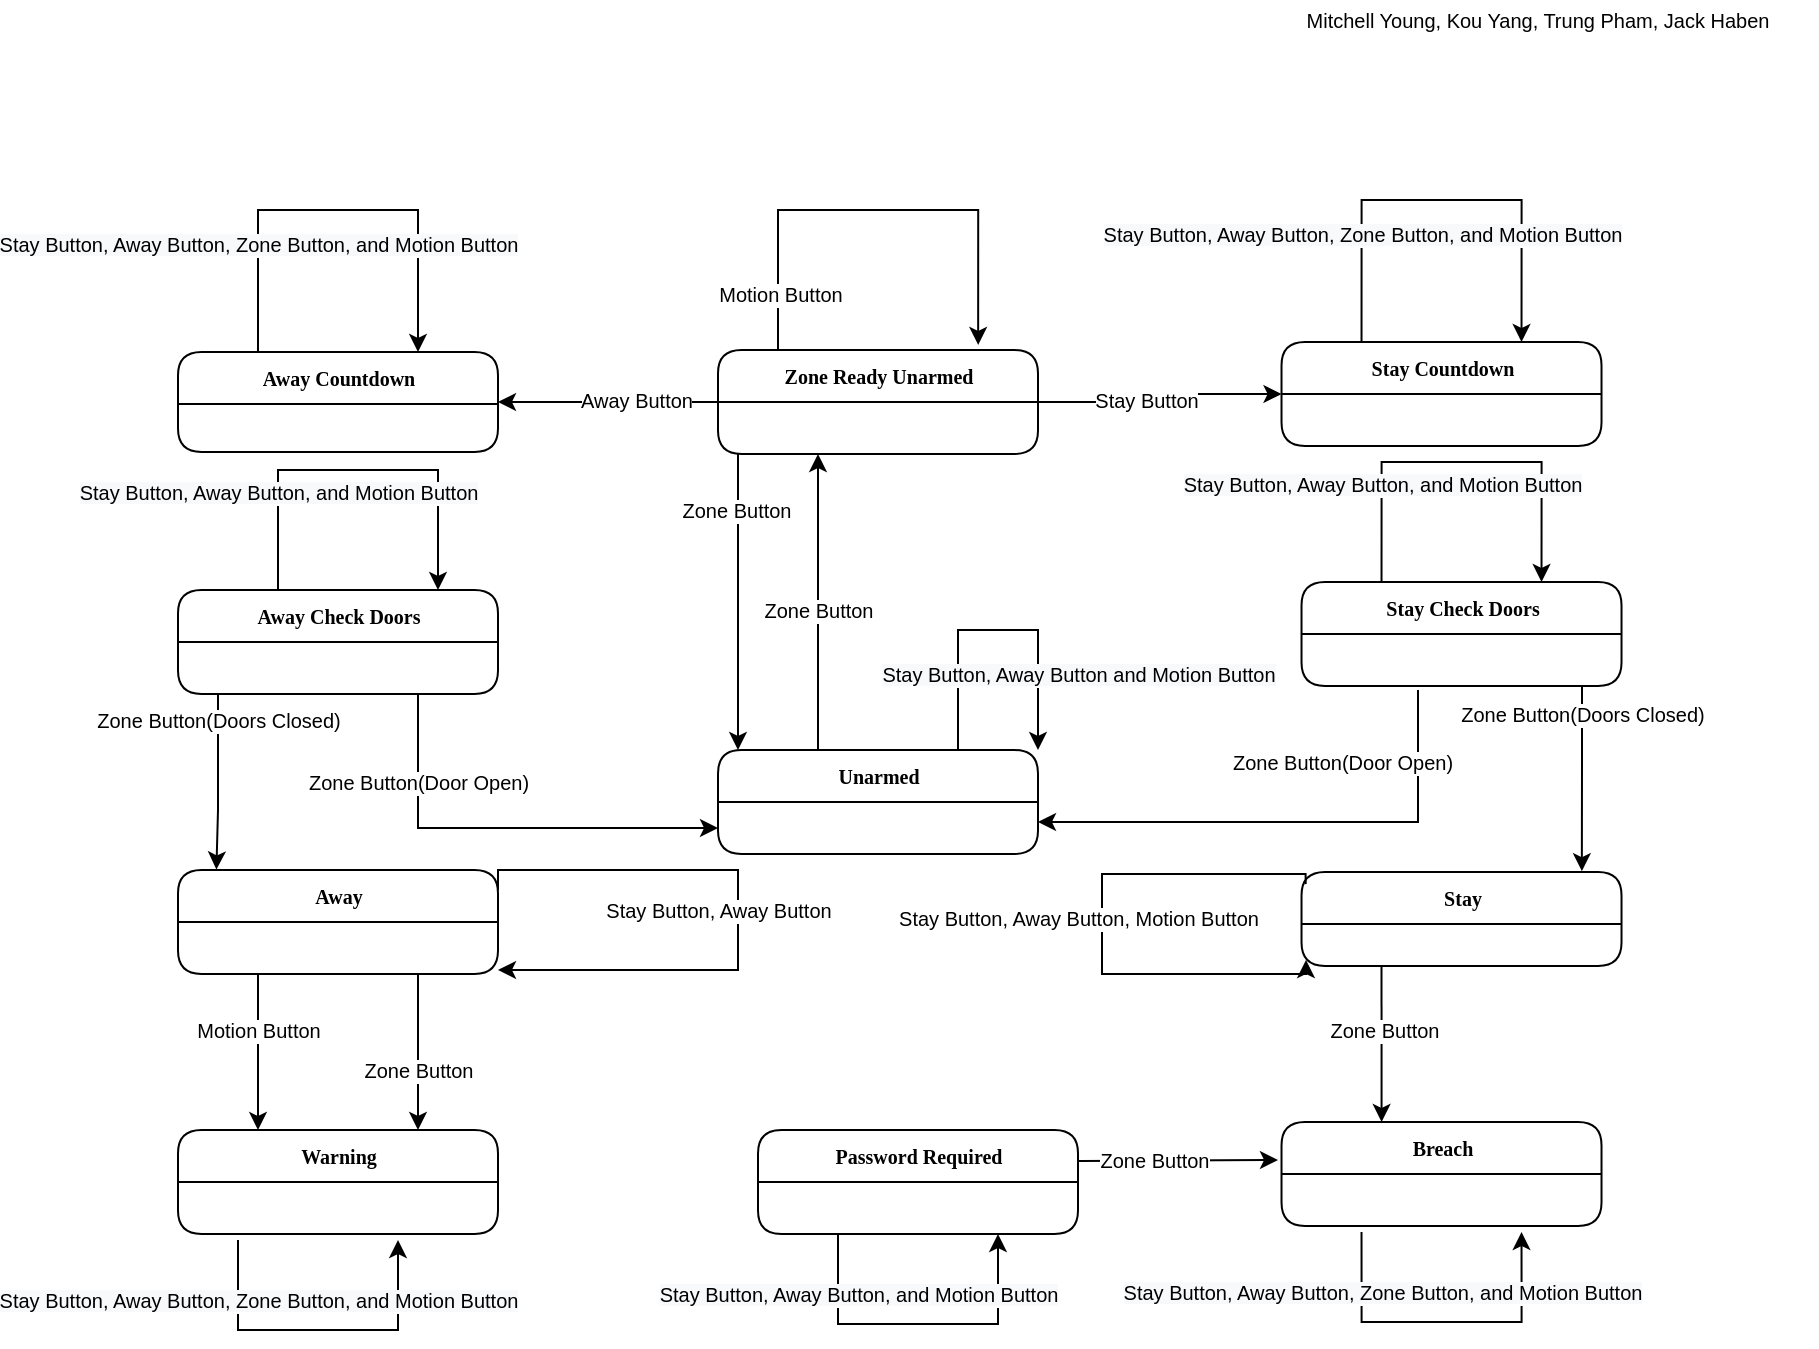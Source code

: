 <mxfile version="14.5.6" type="device"><diagram name="Page-1" id="52a04d89-c75d-2922-d76d-85b35f80e030"><mxGraphModel dx="1483" dy="829" grid="1" gridSize="10" guides="1" tooltips="1" connect="1" arrows="1" fold="1" page="1" pageScale="1" pageWidth="1100" pageHeight="850" background="#ffffff" math="0" shadow="0"><root><mxCell id="0"/><mxCell id="1" parent="0"/><mxCell id="KBMxsabBxpBa5S8VoWpC-14" style="edgeStyle=orthogonalEdgeStyle;rounded=0;orthogonalLoop=1;jettySize=auto;html=1;exitX=0.5;exitY=0;exitDx=0;exitDy=0;fontSize=10;" edge="1" parent="1" source="1fdf3b25b50cf41e-1"><mxGeometry relative="1" as="geometry"><mxPoint x="509" y="257" as="targetPoint"/><Array as="points"><mxPoint x="509" y="405"/></Array></mxGeometry></mxCell><mxCell id="KBMxsabBxpBa5S8VoWpC-15" value="Zone Button" style="edgeLabel;html=1;align=center;verticalAlign=middle;resizable=0;points=[];fontSize=10;" vertex="1" connectable="0" parent="KBMxsabBxpBa5S8VoWpC-14"><mxGeometry x="0.197" relative="1" as="geometry"><mxPoint y="6.67" as="offset"/></mxGeometry></mxCell><mxCell id="KBMxsabBxpBa5S8VoWpC-16" style="edgeStyle=orthogonalEdgeStyle;rounded=0;orthogonalLoop=1;jettySize=auto;html=1;exitX=0.75;exitY=0;exitDx=0;exitDy=0;entryX=1;entryY=0;entryDx=0;entryDy=0;fontSize=10;" edge="1" parent="1" source="1fdf3b25b50cf41e-1" target="1fdf3b25b50cf41e-1"><mxGeometry relative="1" as="geometry"><mxPoint x="619" y="385" as="targetPoint"/><Array as="points"><mxPoint x="579" y="345"/><mxPoint x="619" y="345"/></Array></mxGeometry></mxCell><mxCell id="KBMxsabBxpBa5S8VoWpC-17" value="&lt;font style=&quot;font-size: 10px;&quot;&gt;&lt;span style=&quot;text-align: left; background-color: rgb(248, 249, 250); font-size: 10px;&quot;&gt;Stay Button, Away Button and Motion&amp;nbsp;&lt;/span&gt;&lt;span style=&quot;text-align: left; background-color: rgb(248, 249, 250); font-size: 10px;&quot;&gt;Button&lt;/span&gt;&lt;/font&gt;" style="edgeLabel;html=1;align=center;verticalAlign=middle;resizable=0;points=[];fontSize=10;" vertex="1" connectable="0" parent="KBMxsabBxpBa5S8VoWpC-16"><mxGeometry x="-0.491" y="-1" relative="1" as="geometry"><mxPoint x="59" y="2" as="offset"/></mxGeometry></mxCell><mxCell id="1fdf3b25b50cf41e-1" value="&lt;b style=&quot;font-size: 10px;&quot;&gt;Unarmed&lt;/b&gt;" style="swimlane;html=1;fontStyle=0;childLayout=stackLayout;horizontal=1;startSize=26;horizontalStack=0;resizeParent=1;resizeLast=0;collapsible=0;marginBottom=0;swimlaneFillColor=#ffffff;align=center;rounded=1;shadow=0;comic=0;labelBackgroundColor=none;strokeWidth=1;fontFamily=Verdana;fontSize=10;fillColor=none;" parent="1" vertex="1"><mxGeometry x="459" y="405" width="160" height="52" as="geometry"/></mxCell><mxCell id="KBMxsabBxpBa5S8VoWpC-18" style="edgeStyle=orthogonalEdgeStyle;rounded=0;orthogonalLoop=1;jettySize=auto;html=1;exitX=0;exitY=0.5;exitDx=0;exitDy=0;fontSize=10;" edge="1" parent="1" source="KBMxsabBxpBa5S8VoWpC-1"><mxGeometry relative="1" as="geometry"><mxPoint x="349" y="231" as="targetPoint"/></mxGeometry></mxCell><mxCell id="KBMxsabBxpBa5S8VoWpC-19" value="Away Button" style="edgeLabel;html=1;align=center;verticalAlign=middle;resizable=0;points=[];fontSize=10;" vertex="1" connectable="0" parent="KBMxsabBxpBa5S8VoWpC-18"><mxGeometry x="-0.246" y="-1" relative="1" as="geometry"><mxPoint as="offset"/></mxGeometry></mxCell><mxCell id="KBMxsabBxpBa5S8VoWpC-20" style="edgeStyle=orthogonalEdgeStyle;rounded=0;orthogonalLoop=1;jettySize=auto;html=1;exitX=1;exitY=0.5;exitDx=0;exitDy=0;entryX=0;entryY=0.5;entryDx=0;entryDy=0;fontSize=10;" edge="1" parent="1" source="KBMxsabBxpBa5S8VoWpC-1" target="KBMxsabBxpBa5S8VoWpC-3"><mxGeometry relative="1" as="geometry"><mxPoint x="739" y="231" as="targetPoint"/></mxGeometry></mxCell><mxCell id="KBMxsabBxpBa5S8VoWpC-21" value="Stay Button" style="edgeLabel;html=1;align=center;verticalAlign=middle;resizable=0;points=[];fontSize=10;" vertex="1" connectable="0" parent="KBMxsabBxpBa5S8VoWpC-20"><mxGeometry x="-0.151" y="1" relative="1" as="geometry"><mxPoint as="offset"/></mxGeometry></mxCell><mxCell id="KBMxsabBxpBa5S8VoWpC-22" style="edgeStyle=orthogonalEdgeStyle;rounded=0;orthogonalLoop=1;jettySize=auto;html=1;fontSize=10;" edge="1" parent="1"><mxGeometry relative="1" as="geometry"><mxPoint x="469" y="255" as="sourcePoint"/><mxPoint x="469" y="405" as="targetPoint"/></mxGeometry></mxCell><mxCell id="KBMxsabBxpBa5S8VoWpC-23" value="Zone Button" style="edgeLabel;html=1;align=center;verticalAlign=middle;resizable=0;points=[];fontSize=10;" vertex="1" connectable="0" parent="KBMxsabBxpBa5S8VoWpC-22"><mxGeometry x="-0.295" y="-1" relative="1" as="geometry"><mxPoint y="-22.86" as="offset"/></mxGeometry></mxCell><mxCell id="KBMxsabBxpBa5S8VoWpC-24" style="edgeStyle=orthogonalEdgeStyle;rounded=0;orthogonalLoop=1;jettySize=auto;html=1;exitX=0.5;exitY=0;exitDx=0;exitDy=0;entryX=0.813;entryY=-0.049;entryDx=0;entryDy=0;entryPerimeter=0;fontSize=10;" edge="1" parent="1" source="KBMxsabBxpBa5S8VoWpC-1" target="KBMxsabBxpBa5S8VoWpC-1"><mxGeometry relative="1" as="geometry"><mxPoint x="589" y="195" as="targetPoint"/><Array as="points"><mxPoint x="489" y="205"/><mxPoint x="489" y="135"/><mxPoint x="589" y="135"/></Array></mxGeometry></mxCell><mxCell id="KBMxsabBxpBa5S8VoWpC-25" value="Motion Button" style="edgeLabel;html=1;align=center;verticalAlign=middle;resizable=0;points=[];fontSize=10;" vertex="1" connectable="0" parent="KBMxsabBxpBa5S8VoWpC-24"><mxGeometry x="-0.458" y="-1" relative="1" as="geometry"><mxPoint as="offset"/></mxGeometry></mxCell><mxCell id="KBMxsabBxpBa5S8VoWpC-1" value="&lt;b style=&quot;font-size: 10px;&quot;&gt;Zone Ready Unarmed&lt;/b&gt;" style="swimlane;html=1;fontStyle=0;childLayout=stackLayout;horizontal=1;startSize=26;horizontalStack=0;resizeParent=1;resizeLast=0;collapsible=0;marginBottom=0;swimlaneFillColor=#ffffff;align=center;rounded=1;shadow=0;comic=0;labelBackgroundColor=none;strokeWidth=1;fontFamily=Verdana;fontSize=10;fillColor=none;cloneable=0;expand=1;" vertex="1" parent="1"><mxGeometry x="459" y="205" width="160" height="52" as="geometry"/></mxCell><mxCell id="KBMxsabBxpBa5S8VoWpC-26" style="edgeStyle=orthogonalEdgeStyle;rounded=0;orthogonalLoop=1;jettySize=auto;html=1;exitX=0.25;exitY=0;exitDx=0;exitDy=0;entryX=0.75;entryY=0;entryDx=0;entryDy=0;fontSize=10;" edge="1" parent="1" source="KBMxsabBxpBa5S8VoWpC-2" target="KBMxsabBxpBa5S8VoWpC-2"><mxGeometry relative="1" as="geometry"><mxPoint x="309" y="75" as="targetPoint"/><Array as="points"><mxPoint x="229" y="135"/><mxPoint x="309" y="135"/></Array></mxGeometry></mxCell><mxCell id="KBMxsabBxpBa5S8VoWpC-27" value="&lt;span style=&quot;font-size: 10px; text-align: left; background-color: rgb(248, 249, 250);&quot;&gt;Stay Button, Away Button, Zone Button, and Motion Button&lt;/span&gt;" style="edgeLabel;html=1;align=center;verticalAlign=middle;resizable=0;points=[];fontSize=10;" vertex="1" connectable="0" parent="KBMxsabBxpBa5S8VoWpC-26"><mxGeometry x="-0.512" relative="1" as="geometry"><mxPoint as="offset"/></mxGeometry></mxCell><mxCell id="KBMxsabBxpBa5S8VoWpC-2" value="&lt;b style=&quot;font-size: 10px;&quot;&gt;Away Countdown&lt;/b&gt;" style="swimlane;html=1;fontStyle=0;childLayout=stackLayout;horizontal=1;startSize=26;horizontalStack=0;resizeParent=1;resizeLast=0;collapsible=0;marginBottom=0;swimlaneFillColor=#ffffff;align=center;rounded=1;shadow=0;comic=0;labelBackgroundColor=none;strokeWidth=1;fontFamily=Verdana;fontSize=10;fillColor=none;" vertex="1" parent="1"><mxGeometry x="189" y="206" width="160" height="50" as="geometry"/></mxCell><mxCell id="KBMxsabBxpBa5S8VoWpC-3" value="&lt;b style=&quot;font-size: 10px;&quot;&gt;Stay Countdown&lt;/b&gt;" style="swimlane;html=1;fontStyle=0;childLayout=stackLayout;horizontal=1;startSize=26;horizontalStack=0;resizeParent=1;resizeLast=0;collapsible=0;marginBottom=0;swimlaneFillColor=#ffffff;align=center;rounded=1;shadow=0;comic=0;labelBackgroundColor=none;strokeWidth=1;fontFamily=Verdana;fontSize=10;fillColor=none;" vertex="1" parent="1"><mxGeometry x="740.76" y="201" width="160" height="52" as="geometry"/></mxCell><mxCell id="KBMxsabBxpBa5S8VoWpC-41" style="edgeStyle=orthogonalEdgeStyle;rounded=0;orthogonalLoop=1;jettySize=auto;html=1;fontSize=10;entryX=0.876;entryY=-0.009;entryDx=0;entryDy=0;entryPerimeter=0;" edge="1" parent="1" source="KBMxsabBxpBa5S8VoWpC-4" target="KBMxsabBxpBa5S8VoWpC-9"><mxGeometry relative="1" as="geometry"><mxPoint x="830.76" y="441" as="targetPoint"/><Array as="points"><mxPoint x="891" y="410"/><mxPoint x="891" y="410"/></Array></mxGeometry></mxCell><mxCell id="KBMxsabBxpBa5S8VoWpC-42" value="Zone Button(Doors Closed)" style="edgeLabel;html=1;align=center;verticalAlign=middle;resizable=0;points=[];fontSize=10;" vertex="1" connectable="0" parent="KBMxsabBxpBa5S8VoWpC-41"><mxGeometry x="-0.698" relative="1" as="geometry"><mxPoint as="offset"/></mxGeometry></mxCell><mxCell id="KBMxsabBxpBa5S8VoWpC-4" value="&lt;b style=&quot;font-size: 10px;&quot;&gt;Stay Check Doors&lt;/b&gt;" style="swimlane;html=1;fontStyle=0;childLayout=stackLayout;horizontal=1;startSize=26;horizontalStack=0;resizeParent=1;resizeLast=0;collapsible=0;marginBottom=0;swimlaneFillColor=#ffffff;align=center;rounded=1;shadow=0;comic=0;labelBackgroundColor=none;strokeWidth=1;fontFamily=Verdana;fontSize=10;fillColor=none;" vertex="1" parent="1"><mxGeometry x="750.76" y="321" width="160" height="52" as="geometry"/></mxCell><mxCell id="KBMxsabBxpBa5S8VoWpC-45" style="edgeStyle=orthogonalEdgeStyle;rounded=0;orthogonalLoop=1;jettySize=auto;html=1;exitX=0.25;exitY=1;exitDx=0;exitDy=0;entryX=0.25;entryY=0;entryDx=0;entryDy=0;fontSize=10;" edge="1" parent="1" source="KBMxsabBxpBa5S8VoWpC-8" target="KBMxsabBxpBa5S8VoWpC-11"><mxGeometry relative="1" as="geometry"/></mxCell><mxCell id="KBMxsabBxpBa5S8VoWpC-48" value="Motion Button" style="edgeLabel;html=1;align=center;verticalAlign=middle;resizable=0;points=[];fontSize=10;" vertex="1" connectable="0" parent="KBMxsabBxpBa5S8VoWpC-45"><mxGeometry x="0.252" relative="1" as="geometry"><mxPoint y="-21.17" as="offset"/></mxGeometry></mxCell><mxCell id="KBMxsabBxpBa5S8VoWpC-46" style="edgeStyle=orthogonalEdgeStyle;rounded=0;orthogonalLoop=1;jettySize=auto;html=1;exitX=0.75;exitY=1;exitDx=0;exitDy=0;entryX=0.75;entryY=0;entryDx=0;entryDy=0;fontSize=10;" edge="1" parent="1" source="KBMxsabBxpBa5S8VoWpC-8" target="KBMxsabBxpBa5S8VoWpC-11"><mxGeometry relative="1" as="geometry"/></mxCell><mxCell id="KBMxsabBxpBa5S8VoWpC-47" value="Zone Button" style="edgeLabel;html=1;align=center;verticalAlign=middle;resizable=0;points=[];fontSize=10;" vertex="1" connectable="0" parent="KBMxsabBxpBa5S8VoWpC-46"><mxGeometry x="0.231" relative="1" as="geometry"><mxPoint as="offset"/></mxGeometry></mxCell><mxCell id="KBMxsabBxpBa5S8VoWpC-8" value="&lt;b style=&quot;font-size: 10px;&quot;&gt;Away&lt;/b&gt;" style="swimlane;html=1;fontStyle=0;childLayout=stackLayout;horizontal=1;startSize=26;horizontalStack=0;resizeParent=1;resizeLast=0;collapsible=0;marginBottom=0;swimlaneFillColor=#ffffff;align=center;rounded=1;shadow=0;comic=0;labelBackgroundColor=none;strokeWidth=1;fontFamily=Verdana;fontSize=10;fillColor=none;" vertex="1" parent="1"><mxGeometry x="189" y="465" width="160" height="52" as="geometry"/></mxCell><mxCell id="KBMxsabBxpBa5S8VoWpC-60" style="edgeStyle=orthogonalEdgeStyle;rounded=0;orthogonalLoop=1;jettySize=auto;html=1;exitX=0.25;exitY=1;exitDx=0;exitDy=0;fontSize=10;" edge="1" parent="1" source="KBMxsabBxpBa5S8VoWpC-9"><mxGeometry relative="1" as="geometry"><mxPoint x="790.76" y="591" as="targetPoint"/><Array as="points"><mxPoint x="790.76" y="591"/></Array></mxGeometry></mxCell><mxCell id="KBMxsabBxpBa5S8VoWpC-61" value="Zone Button" style="edgeLabel;html=1;align=center;verticalAlign=middle;resizable=0;points=[];fontSize=10;" vertex="1" connectable="0" parent="KBMxsabBxpBa5S8VoWpC-60"><mxGeometry x="-0.723" y="1" relative="1" as="geometry"><mxPoint y="20.4" as="offset"/></mxGeometry></mxCell><mxCell id="KBMxsabBxpBa5S8VoWpC-9" value="&lt;b style=&quot;font-size: 10px;&quot;&gt;Stay&lt;/b&gt;" style="swimlane;html=1;fontStyle=0;childLayout=stackLayout;horizontal=1;startSize=26;horizontalStack=0;resizeParent=1;resizeLast=0;collapsible=0;marginBottom=0;swimlaneFillColor=#ffffff;align=center;rounded=1;shadow=0;comic=0;labelBackgroundColor=none;strokeWidth=1;fontFamily=Verdana;fontSize=10;fillColor=none;" vertex="1" parent="1"><mxGeometry x="750.76" y="466" width="160" height="47" as="geometry"/></mxCell><mxCell id="KBMxsabBxpBa5S8VoWpC-72" style="edgeStyle=orthogonalEdgeStyle;rounded=0;orthogonalLoop=1;jettySize=auto;html=1;fontSize=10;exitX=0.997;exitY=0.299;exitDx=0;exitDy=0;exitPerimeter=0;" edge="1" parent="1" source="KBMxsabBxpBa5S8VoWpC-10"><mxGeometry relative="1" as="geometry"><mxPoint x="641" y="610" as="sourcePoint"/><mxPoint x="739" y="610" as="targetPoint"/><Array as="points"><mxPoint x="641" y="610"/></Array></mxGeometry></mxCell><mxCell id="KBMxsabBxpBa5S8VoWpC-73" value="Zone Button" style="edgeLabel;html=1;align=center;verticalAlign=middle;resizable=0;points=[];fontSize=10;" vertex="1" connectable="0" parent="KBMxsabBxpBa5S8VoWpC-72"><mxGeometry x="-0.234" y="1" relative="1" as="geometry"><mxPoint as="offset"/></mxGeometry></mxCell><mxCell id="KBMxsabBxpBa5S8VoWpC-10" value="&lt;b style=&quot;font-size: 10px;&quot;&gt;Password Required&lt;/b&gt;" style="swimlane;html=1;fontStyle=0;childLayout=stackLayout;horizontal=1;startSize=26;horizontalStack=0;resizeParent=1;resizeLast=0;collapsible=0;marginBottom=0;swimlaneFillColor=#ffffff;align=center;rounded=1;shadow=0;comic=0;labelBackgroundColor=none;strokeWidth=1;fontFamily=Verdana;fontSize=10;fillColor=none;" vertex="1" parent="1"><mxGeometry x="479" y="595" width="160" height="52" as="geometry"/></mxCell><mxCell id="KBMxsabBxpBa5S8VoWpC-11" value="&lt;b style=&quot;font-size: 10px;&quot;&gt;Warning&lt;/b&gt;" style="swimlane;html=1;fontStyle=0;childLayout=stackLayout;horizontal=1;startSize=26;horizontalStack=0;resizeParent=1;resizeLast=0;collapsible=0;marginBottom=0;swimlaneFillColor=#ffffff;align=center;rounded=1;shadow=0;comic=0;labelBackgroundColor=none;strokeWidth=1;fontFamily=Verdana;fontSize=10;fillColor=none;" vertex="1" parent="1"><mxGeometry x="189" y="595" width="160" height="52" as="geometry"/></mxCell><mxCell id="KBMxsabBxpBa5S8VoWpC-12" value="&lt;b style=&quot;font-size: 10px;&quot;&gt;Breach&lt;/b&gt;" style="swimlane;html=1;fontStyle=0;childLayout=stackLayout;horizontal=1;startSize=26;horizontalStack=0;resizeParent=1;resizeLast=0;collapsible=0;marginBottom=0;swimlaneFillColor=#ffffff;align=center;rounded=1;shadow=0;comic=0;labelBackgroundColor=none;strokeWidth=1;fontFamily=Verdana;fontSize=10;fillColor=none;" vertex="1" parent="1"><mxGeometry x="740.76" y="591" width="160" height="52" as="geometry"/></mxCell><mxCell id="KBMxsabBxpBa5S8VoWpC-34" style="edgeStyle=orthogonalEdgeStyle;rounded=0;orthogonalLoop=1;jettySize=auto;html=1;fontSize=10;entryX=0.12;entryY=-0.005;entryDx=0;entryDy=0;entryPerimeter=0;" edge="1" parent="1" target="KBMxsabBxpBa5S8VoWpC-8"><mxGeometry relative="1" as="geometry"><mxPoint x="209" y="377" as="sourcePoint"/><mxPoint x="209" y="455" as="targetPoint"/><Array as="points"><mxPoint x="209" y="435"/><mxPoint x="208" y="435"/></Array></mxGeometry></mxCell><mxCell id="KBMxsabBxpBa5S8VoWpC-37" value="Zone Button(Doors Closed)" style="edgeLabel;html=1;align=center;verticalAlign=middle;resizable=0;points=[];fontSize=10;" vertex="1" connectable="0" parent="KBMxsabBxpBa5S8VoWpC-34"><mxGeometry x="-0.718" relative="1" as="geometry"><mxPoint as="offset"/></mxGeometry></mxCell><mxCell id="KBMxsabBxpBa5S8VoWpC-36" style="edgeStyle=orthogonalEdgeStyle;rounded=0;orthogonalLoop=1;jettySize=auto;html=1;exitX=0.75;exitY=1;exitDx=0;exitDy=0;entryX=0;entryY=0.75;entryDx=0;entryDy=0;fontSize=10;" edge="1" parent="1" source="KBMxsabBxpBa5S8VoWpC-5" target="1fdf3b25b50cf41e-1"><mxGeometry relative="1" as="geometry"/></mxCell><mxCell id="KBMxsabBxpBa5S8VoWpC-38" value="Zone Button(Door Open)" style="edgeLabel;html=1;align=center;verticalAlign=middle;resizable=0;points=[];fontSize=10;" vertex="1" connectable="0" parent="KBMxsabBxpBa5S8VoWpC-36"><mxGeometry x="-0.598" relative="1" as="geometry"><mxPoint as="offset"/></mxGeometry></mxCell><mxCell id="KBMxsabBxpBa5S8VoWpC-5" value="&lt;b style=&quot;font-size: 10px;&quot;&gt;Away Check Doors&lt;/b&gt;" style="swimlane;html=1;fontStyle=0;childLayout=stackLayout;horizontal=1;startSize=26;horizontalStack=0;resizeParent=1;resizeLast=0;collapsible=0;marginBottom=0;swimlaneFillColor=#ffffff;align=center;rounded=1;shadow=0;comic=0;labelBackgroundColor=none;strokeWidth=1;fontFamily=Verdana;fontSize=10;fillColor=none;" vertex="1" parent="1"><mxGeometry x="189" y="325" width="160" height="52" as="geometry"/></mxCell><mxCell id="KBMxsabBxpBa5S8VoWpC-28" style="edgeStyle=orthogonalEdgeStyle;rounded=0;orthogonalLoop=1;jettySize=auto;html=1;exitX=0.25;exitY=0;exitDx=0;exitDy=0;entryX=0.75;entryY=0;entryDx=0;entryDy=0;fontSize=10;" edge="1" parent="1"><mxGeometry relative="1" as="geometry"><mxPoint x="860.76" y="201.0" as="targetPoint"/><mxPoint x="780.76" y="201.0" as="sourcePoint"/><Array as="points"><mxPoint x="780.76" y="130"/><mxPoint x="860.76" y="130"/></Array></mxGeometry></mxCell><mxCell id="KBMxsabBxpBa5S8VoWpC-29" value="&lt;span style=&quot;font-size: 10px; text-align: left; background-color: rgb(248, 249, 250);&quot;&gt;Stay Button, Away Button, Zone Button, and Motion Button&lt;/span&gt;" style="edgeLabel;html=1;align=center;verticalAlign=middle;resizable=0;points=[];fontSize=10;" vertex="1" connectable="0" parent="KBMxsabBxpBa5S8VoWpC-28"><mxGeometry x="-0.512" relative="1" as="geometry"><mxPoint as="offset"/></mxGeometry></mxCell><mxCell id="KBMxsabBxpBa5S8VoWpC-30" style="edgeStyle=orthogonalEdgeStyle;rounded=0;orthogonalLoop=1;jettySize=auto;html=1;exitX=0.25;exitY=0;exitDx=0;exitDy=0;entryX=0.75;entryY=0;entryDx=0;entryDy=0;fontSize=10;" edge="1" parent="1"><mxGeometry relative="1" as="geometry"><mxPoint x="319" y="325" as="targetPoint"/><mxPoint x="239" y="325" as="sourcePoint"/><Array as="points"><mxPoint x="239" y="265"/><mxPoint x="319" y="265"/></Array></mxGeometry></mxCell><mxCell id="KBMxsabBxpBa5S8VoWpC-31" value="&lt;span style=&quot;font-size: 10px ; text-align: left ; background-color: rgb(248 , 249 , 250)&quot;&gt;Stay Button, Away Button, and Motion Button&lt;/span&gt;" style="edgeLabel;html=1;align=center;verticalAlign=middle;resizable=0;points=[];fontSize=10;" vertex="1" connectable="0" parent="KBMxsabBxpBa5S8VoWpC-30"><mxGeometry x="-0.512" relative="1" as="geometry"><mxPoint as="offset"/></mxGeometry></mxCell><mxCell id="KBMxsabBxpBa5S8VoWpC-32" style="edgeStyle=orthogonalEdgeStyle;rounded=0;orthogonalLoop=1;jettySize=auto;html=1;entryX=0.75;entryY=0;entryDx=0;entryDy=0;fontSize=10;" edge="1" parent="1" target="KBMxsabBxpBa5S8VoWpC-4"><mxGeometry relative="1" as="geometry"><mxPoint x="870.76" y="324" as="targetPoint"/><mxPoint x="790.76" y="321" as="sourcePoint"/><Array as="points"><mxPoint x="790.76" y="261"/><mxPoint x="870.76" y="261"/></Array></mxGeometry></mxCell><mxCell id="KBMxsabBxpBa5S8VoWpC-33" value="&lt;span style=&quot;font-size: 10px ; text-align: left ; background-color: rgb(248 , 249 , 250)&quot;&gt;Stay Button, Away Button, and Motion Button&lt;/span&gt;" style="edgeLabel;html=1;align=center;verticalAlign=middle;resizable=0;points=[];fontSize=10;" vertex="1" connectable="0" parent="KBMxsabBxpBa5S8VoWpC-32"><mxGeometry x="-0.512" relative="1" as="geometry"><mxPoint as="offset"/></mxGeometry></mxCell><mxCell id="KBMxsabBxpBa5S8VoWpC-43" style="edgeStyle=orthogonalEdgeStyle;rounded=0;orthogonalLoop=1;jettySize=auto;html=1;fontSize=10;" edge="1" parent="1"><mxGeometry relative="1" as="geometry"><mxPoint x="809" y="375" as="sourcePoint"/><mxPoint x="619" y="441" as="targetPoint"/><Array as="points"><mxPoint x="809" y="441"/></Array></mxGeometry></mxCell><mxCell id="KBMxsabBxpBa5S8VoWpC-44" value="Zone Button(Door Open)" style="edgeLabel;html=1;align=center;verticalAlign=middle;resizable=0;points=[];fontSize=10;" vertex="1" connectable="0" parent="KBMxsabBxpBa5S8VoWpC-43"><mxGeometry x="-0.598" relative="1" as="geometry"><mxPoint x="-38.24" y="-15.67" as="offset"/></mxGeometry></mxCell><mxCell id="KBMxsabBxpBa5S8VoWpC-64" style="edgeStyle=orthogonalEdgeStyle;rounded=0;orthogonalLoop=1;jettySize=auto;html=1;fontSize=10;" edge="1" parent="1"><mxGeometry relative="1" as="geometry"><mxPoint x="299" y="650" as="targetPoint"/><mxPoint x="219" y="650" as="sourcePoint"/><Array as="points"><mxPoint x="219" y="695"/><mxPoint x="299" y="695"/></Array></mxGeometry></mxCell><mxCell id="KBMxsabBxpBa5S8VoWpC-65" value="&lt;span style=&quot;font-size: 10px; text-align: left; background-color: rgb(248, 249, 250);&quot;&gt;Stay Button, Away Button, Zone Button, and Motion Button&lt;/span&gt;" style="edgeLabel;html=1;align=center;verticalAlign=middle;resizable=0;points=[];fontSize=10;" vertex="1" connectable="0" parent="KBMxsabBxpBa5S8VoWpC-64"><mxGeometry x="-0.512" relative="1" as="geometry"><mxPoint x="10" y="-11.43" as="offset"/></mxGeometry></mxCell><mxCell id="KBMxsabBxpBa5S8VoWpC-68" style="edgeStyle=orthogonalEdgeStyle;rounded=0;orthogonalLoop=1;jettySize=auto;html=1;fontSize=10;" edge="1" parent="1"><mxGeometry relative="1" as="geometry"><mxPoint x="860.76" y="646" as="targetPoint"/><mxPoint x="780.76" y="646" as="sourcePoint"/><Array as="points"><mxPoint x="780.76" y="691"/><mxPoint x="860.76" y="691"/></Array></mxGeometry></mxCell><mxCell id="KBMxsabBxpBa5S8VoWpC-69" value="&lt;span style=&quot;font-size: 10px; text-align: left; background-color: rgb(248, 249, 250);&quot;&gt;Stay Button, Away Button, Zone Button, and Motion Button&lt;/span&gt;" style="edgeLabel;html=1;align=center;verticalAlign=middle;resizable=0;points=[];fontSize=10;" vertex="1" connectable="0" parent="KBMxsabBxpBa5S8VoWpC-68"><mxGeometry x="-0.512" relative="1" as="geometry"><mxPoint x="10" y="-11.43" as="offset"/></mxGeometry></mxCell><mxCell id="KBMxsabBxpBa5S8VoWpC-70" style="edgeStyle=orthogonalEdgeStyle;rounded=0;orthogonalLoop=1;jettySize=auto;html=1;fontSize=10;" edge="1" parent="1"><mxGeometry relative="1" as="geometry"><mxPoint x="599" y="647" as="targetPoint"/><mxPoint x="519" y="647" as="sourcePoint"/><Array as="points"><mxPoint x="519" y="692"/><mxPoint x="599" y="692"/></Array></mxGeometry></mxCell><mxCell id="KBMxsabBxpBa5S8VoWpC-71" value="&lt;span style=&quot;font-size: 10px ; text-align: left ; background-color: rgb(248 , 249 , 250)&quot;&gt;Stay Button, Away Button, and Motion Button&lt;/span&gt;" style="edgeLabel;html=1;align=center;verticalAlign=middle;resizable=0;points=[];fontSize=10;" vertex="1" connectable="0" parent="KBMxsabBxpBa5S8VoWpC-70"><mxGeometry x="-0.512" relative="1" as="geometry"><mxPoint x="10" y="-11.43" as="offset"/></mxGeometry></mxCell><mxCell id="KBMxsabBxpBa5S8VoWpC-74" style="edgeStyle=orthogonalEdgeStyle;rounded=0;orthogonalLoop=1;jettySize=auto;html=1;fontSize=10;exitX=0.013;exitY=0.129;exitDx=0;exitDy=0;exitPerimeter=0;" edge="1" parent="1" source="KBMxsabBxpBa5S8VoWpC-9"><mxGeometry relative="1" as="geometry"><mxPoint x="753" y="510" as="targetPoint"/><mxPoint x="751" y="467" as="sourcePoint"/><Array as="points"><mxPoint x="753" y="467"/><mxPoint x="651" y="467"/><mxPoint x="651" y="517"/></Array></mxGeometry></mxCell><mxCell id="KBMxsabBxpBa5S8VoWpC-75" value="Stay Button, Away Button, Motion Button" style="edgeLabel;html=1;align=center;verticalAlign=middle;resizable=0;points=[];fontSize=10;" vertex="1" connectable="0" parent="KBMxsabBxpBa5S8VoWpC-74"><mxGeometry x="-0.074" relative="1" as="geometry"><mxPoint x="-12.06" y="5.68" as="offset"/></mxGeometry></mxCell><mxCell id="KBMxsabBxpBa5S8VoWpC-77" style="edgeStyle=orthogonalEdgeStyle;rounded=0;orthogonalLoop=1;jettySize=auto;html=1;fontSize=10;" edge="1" parent="1"><mxGeometry relative="1" as="geometry"><mxPoint x="349.0" y="515" as="targetPoint"/><mxPoint x="349.0" y="475" as="sourcePoint"/><Array as="points"><mxPoint x="349" y="465"/><mxPoint x="469" y="465"/><mxPoint x="469" y="515"/><mxPoint x="349" y="515"/></Array></mxGeometry></mxCell><mxCell id="KBMxsabBxpBa5S8VoWpC-78" value="Stay Button, Away Button" style="edgeLabel;html=1;align=center;verticalAlign=middle;resizable=0;points=[];fontSize=10;" vertex="1" connectable="0" parent="KBMxsabBxpBa5S8VoWpC-77"><mxGeometry x="-0.036" y="-1" relative="1" as="geometry"><mxPoint x="-9" y="5" as="offset"/></mxGeometry></mxCell><mxCell id="KBMxsabBxpBa5S8VoWpC-81" value="Mitchell Young, Kou Yang, Trung Pham, Jack Haben" style="text;html=1;strokeColor=none;fillColor=none;align=center;verticalAlign=middle;whiteSpace=wrap;rounded=0;fontSize=10;" vertex="1" parent="1"><mxGeometry x="730" y="30" width="278.24" height="20" as="geometry"/></mxCell></root></mxGraphModel></diagram></mxfile>